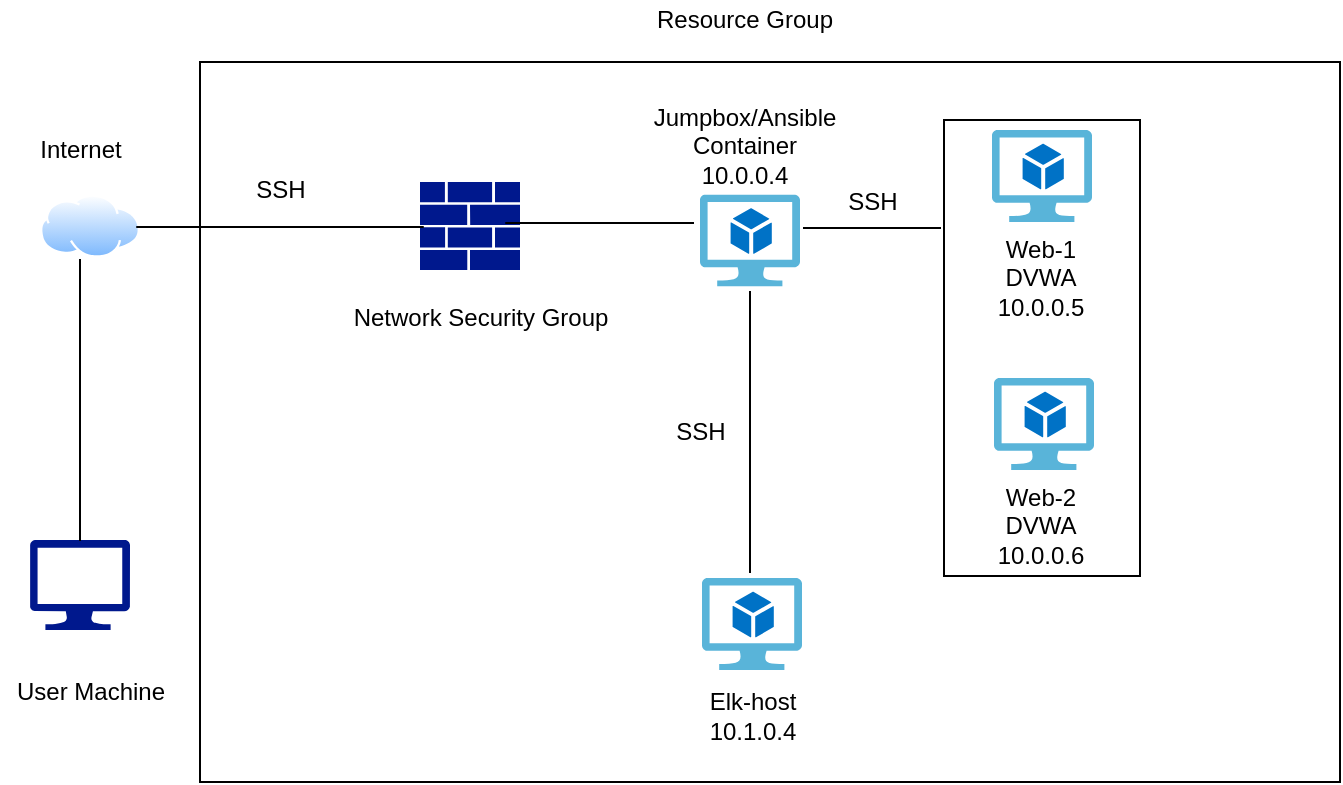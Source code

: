 <mxfile version="14.7.6" type="google"><diagram id="6P36WObtz9K4pDI64kSC" name="Page-1"><mxGraphModel dx="1246" dy="497" grid="1" gridSize="10" guides="1" tooltips="1" connect="1" arrows="1" fold="1" page="1" pageScale="1" pageWidth="850" pageHeight="1100" math="0" shadow="0"><root><mxCell id="0"/><mxCell id="1" parent="0"/><mxCell id="hfBfJlZA2g1kKKQ0bUiN-18" value="" style="whiteSpace=wrap;html=1;" vertex="1" parent="1"><mxGeometry x="190" y="61" width="570" height="360" as="geometry"/></mxCell><mxCell id="hfBfJlZA2g1kKKQ0bUiN-2" value="" style="aspect=fixed;pointerEvents=1;shadow=0;dashed=0;html=1;strokeColor=none;labelPosition=center;verticalLabelPosition=bottom;verticalAlign=top;align=center;fillColor=#00188D;shape=mxgraph.azure.computer" vertex="1" parent="1"><mxGeometry x="105" y="300" width="50" height="45" as="geometry"/></mxCell><mxCell id="hfBfJlZA2g1kKKQ0bUiN-4" value="" style="aspect=fixed;html=1;points=[];align=center;image;fontSize=12;image=img/lib/mscae/Virtual_Machine_2.svg;" vertex="1" parent="1"><mxGeometry x="440" y="127.25" width="50" height="46" as="geometry"/></mxCell><mxCell id="hfBfJlZA2g1kKKQ0bUiN-5" value="" style="aspect=fixed;html=1;points=[];align=center;image;fontSize=12;image=img/lib/mscae/Virtual_Machine_2.svg;" vertex="1" parent="1"><mxGeometry x="586" y="95" width="50" height="46" as="geometry"/></mxCell><mxCell id="hfBfJlZA2g1kKKQ0bUiN-6" value="" style="aspect=fixed;html=1;points=[];align=center;image;fontSize=12;image=img/lib/mscae/Virtual_Machine_2.svg;" vertex="1" parent="1"><mxGeometry x="587" y="219" width="50" height="46" as="geometry"/></mxCell><mxCell id="hfBfJlZA2g1kKKQ0bUiN-7" value="" style="aspect=fixed;perimeter=ellipsePerimeter;html=1;align=center;shadow=0;dashed=0;spacingTop=3;image;image=img/lib/active_directory/internet_cloud.svg;" vertex="1" parent="1"><mxGeometry x="110" y="127.25" width="50" height="31.5" as="geometry"/></mxCell><mxCell id="hfBfJlZA2g1kKKQ0bUiN-8" value="" style="aspect=fixed;pointerEvents=1;shadow=0;dashed=0;html=1;strokeColor=none;labelPosition=center;verticalLabelPosition=bottom;verticalAlign=top;align=center;fillColor=#00188D;shape=mxgraph.mscae.enterprise.firewall" vertex="1" parent="1"><mxGeometry x="300" y="121" width="50" height="44" as="geometry"/></mxCell><mxCell id="hfBfJlZA2g1kKKQ0bUiN-9" value="" style="aspect=fixed;html=1;points=[];align=center;image;fontSize=12;image=img/lib/mscae/Virtual_Machine_2.svg;" vertex="1" parent="1"><mxGeometry x="441" y="319" width="50" height="46" as="geometry"/></mxCell><mxCell id="hfBfJlZA2g1kKKQ0bUiN-10" value="Internet" style="text;html=1;resizable=0;autosize=1;align=center;verticalAlign=middle;points=[];fillColor=none;strokeColor=none;rounded=0;" vertex="1" parent="1"><mxGeometry x="100" y="95" width="60" height="20" as="geometry"/></mxCell><mxCell id="hfBfJlZA2g1kKKQ0bUiN-11" value="User Machine" style="text;html=1;resizable=0;autosize=1;align=center;verticalAlign=middle;points=[];fillColor=none;strokeColor=none;rounded=0;" vertex="1" parent="1"><mxGeometry x="90" y="366" width="90" height="20" as="geometry"/></mxCell><mxCell id="hfBfJlZA2g1kKKQ0bUiN-12" value="Network Security Group" style="text;html=1;resizable=0;autosize=1;align=center;verticalAlign=middle;points=[];fillColor=none;strokeColor=none;rounded=0;" vertex="1" parent="1"><mxGeometry x="260" y="178.75" width="140" height="20" as="geometry"/></mxCell><mxCell id="hfBfJlZA2g1kKKQ0bUiN-13" value="Jumpbox/Ansible&lt;br&gt;Container&lt;br&gt;10.0.0.4" style="text;html=1;resizable=0;autosize=1;align=center;verticalAlign=middle;points=[];fillColor=none;strokeColor=none;rounded=0;" vertex="1" parent="1"><mxGeometry x="407" y="78" width="110" height="50" as="geometry"/></mxCell><mxCell id="hfBfJlZA2g1kKKQ0bUiN-14" value="Web-1&lt;br&gt;DVWA&lt;br&gt;10.0.0.5" style="text;html=1;resizable=0;autosize=1;align=center;verticalAlign=middle;points=[];fillColor=none;strokeColor=none;rounded=0;" vertex="1" parent="1"><mxGeometry x="580" y="143.75" width="60" height="50" as="geometry"/></mxCell><mxCell id="hfBfJlZA2g1kKKQ0bUiN-15" value="Web-2&lt;br&gt;DVWA&lt;br&gt;10.0.0.6" style="text;html=1;resizable=0;autosize=1;align=center;verticalAlign=middle;points=[];fillColor=none;strokeColor=none;rounded=0;" vertex="1" parent="1"><mxGeometry x="580" y="268" width="60" height="50" as="geometry"/></mxCell><mxCell id="hfBfJlZA2g1kKKQ0bUiN-16" value="Elk-host&lt;br&gt;10.1.0.4" style="text;html=1;resizable=0;autosize=1;align=center;verticalAlign=middle;points=[];fillColor=none;strokeColor=none;rounded=0;" vertex="1" parent="1"><mxGeometry x="436" y="373" width="60" height="30" as="geometry"/></mxCell><mxCell id="hfBfJlZA2g1kKKQ0bUiN-22" value="" style="shape=partialRectangle;whiteSpace=wrap;html=1;bottom=0;right=0;fillColor=none;" vertex="1" parent="1"><mxGeometry x="562" y="90" width="98" height="227" as="geometry"/></mxCell><mxCell id="hfBfJlZA2g1kKKQ0bUiN-23" value="" style="shape=partialRectangle;whiteSpace=wrap;html=1;top=0;left=0;fillColor=none;" vertex="1" parent="1"><mxGeometry x="562" y="90" width="98" height="228" as="geometry"/></mxCell><mxCell id="hfBfJlZA2g1kKKQ0bUiN-24" value="" style="shape=partialRectangle;whiteSpace=wrap;html=1;right=0;top=0;bottom=0;fillColor=none;routingCenterX=-0.5;" vertex="1" parent="1"><mxGeometry x="130" y="160" width="120" height="140" as="geometry"/></mxCell><mxCell id="hfBfJlZA2g1kKKQ0bUiN-25" value="" style="shape=partialRectangle;whiteSpace=wrap;html=1;right=0;top=0;bottom=0;fillColor=none;routingCenterX=-0.5;direction=south;rotation=-90;" vertex="1" parent="1"><mxGeometry x="400.5" y="240.5" width="140" height="11" as="geometry"/></mxCell><mxCell id="hfBfJlZA2g1kKKQ0bUiN-26" value="" style="shape=partialRectangle;whiteSpace=wrap;html=1;right=0;top=0;bottom=0;fillColor=none;routingCenterX=-0.5;rotation=90;" vertex="1" parent="1"><mxGeometry x="170" y="132.13" width="120" height="142.75" as="geometry"/></mxCell><mxCell id="hfBfJlZA2g1kKKQ0bUiN-27" value="" style="shape=partialRectangle;whiteSpace=wrap;html=1;right=0;top=0;bottom=0;fillColor=none;routingCenterX=-0.5;rotation=90;" vertex="1" parent="1"><mxGeometry x="332.31" y="152.31" width="115" height="93.38" as="geometry"/></mxCell><mxCell id="hfBfJlZA2g1kKKQ0bUiN-28" value="" style="shape=partialRectangle;whiteSpace=wrap;html=1;right=0;top=0;bottom=0;fillColor=none;routingCenterX=-0.5;rotation=90;" vertex="1" parent="1"><mxGeometry x="514" y="122" width="24" height="68" as="geometry"/></mxCell><mxCell id="hfBfJlZA2g1kKKQ0bUiN-29" value="SSH" style="text;html=1;resizable=0;autosize=1;align=center;verticalAlign=middle;points=[];fillColor=none;strokeColor=none;rounded=0;" vertex="1" parent="1"><mxGeometry x="210" y="115" width="40" height="20" as="geometry"/></mxCell><mxCell id="hfBfJlZA2g1kKKQ0bUiN-30" value="SSH" style="text;html=1;resizable=0;autosize=1;align=center;verticalAlign=middle;points=[];fillColor=none;strokeColor=none;rounded=0;" vertex="1" parent="1"><mxGeometry x="506" y="121" width="40" height="20" as="geometry"/></mxCell><mxCell id="hfBfJlZA2g1kKKQ0bUiN-31" value="SSH" style="text;html=1;resizable=0;autosize=1;align=center;verticalAlign=middle;points=[];fillColor=none;strokeColor=none;rounded=0;" vertex="1" parent="1"><mxGeometry x="420" y="236" width="40" height="20" as="geometry"/></mxCell><mxCell id="hfBfJlZA2g1kKKQ0bUiN-32" value="Resource Group" style="text;html=1;resizable=0;autosize=1;align=center;verticalAlign=middle;points=[];fillColor=none;strokeColor=none;rounded=0;" vertex="1" parent="1"><mxGeometry x="412" y="30" width="100" height="20" as="geometry"/></mxCell></root></mxGraphModel></diagram></mxfile>